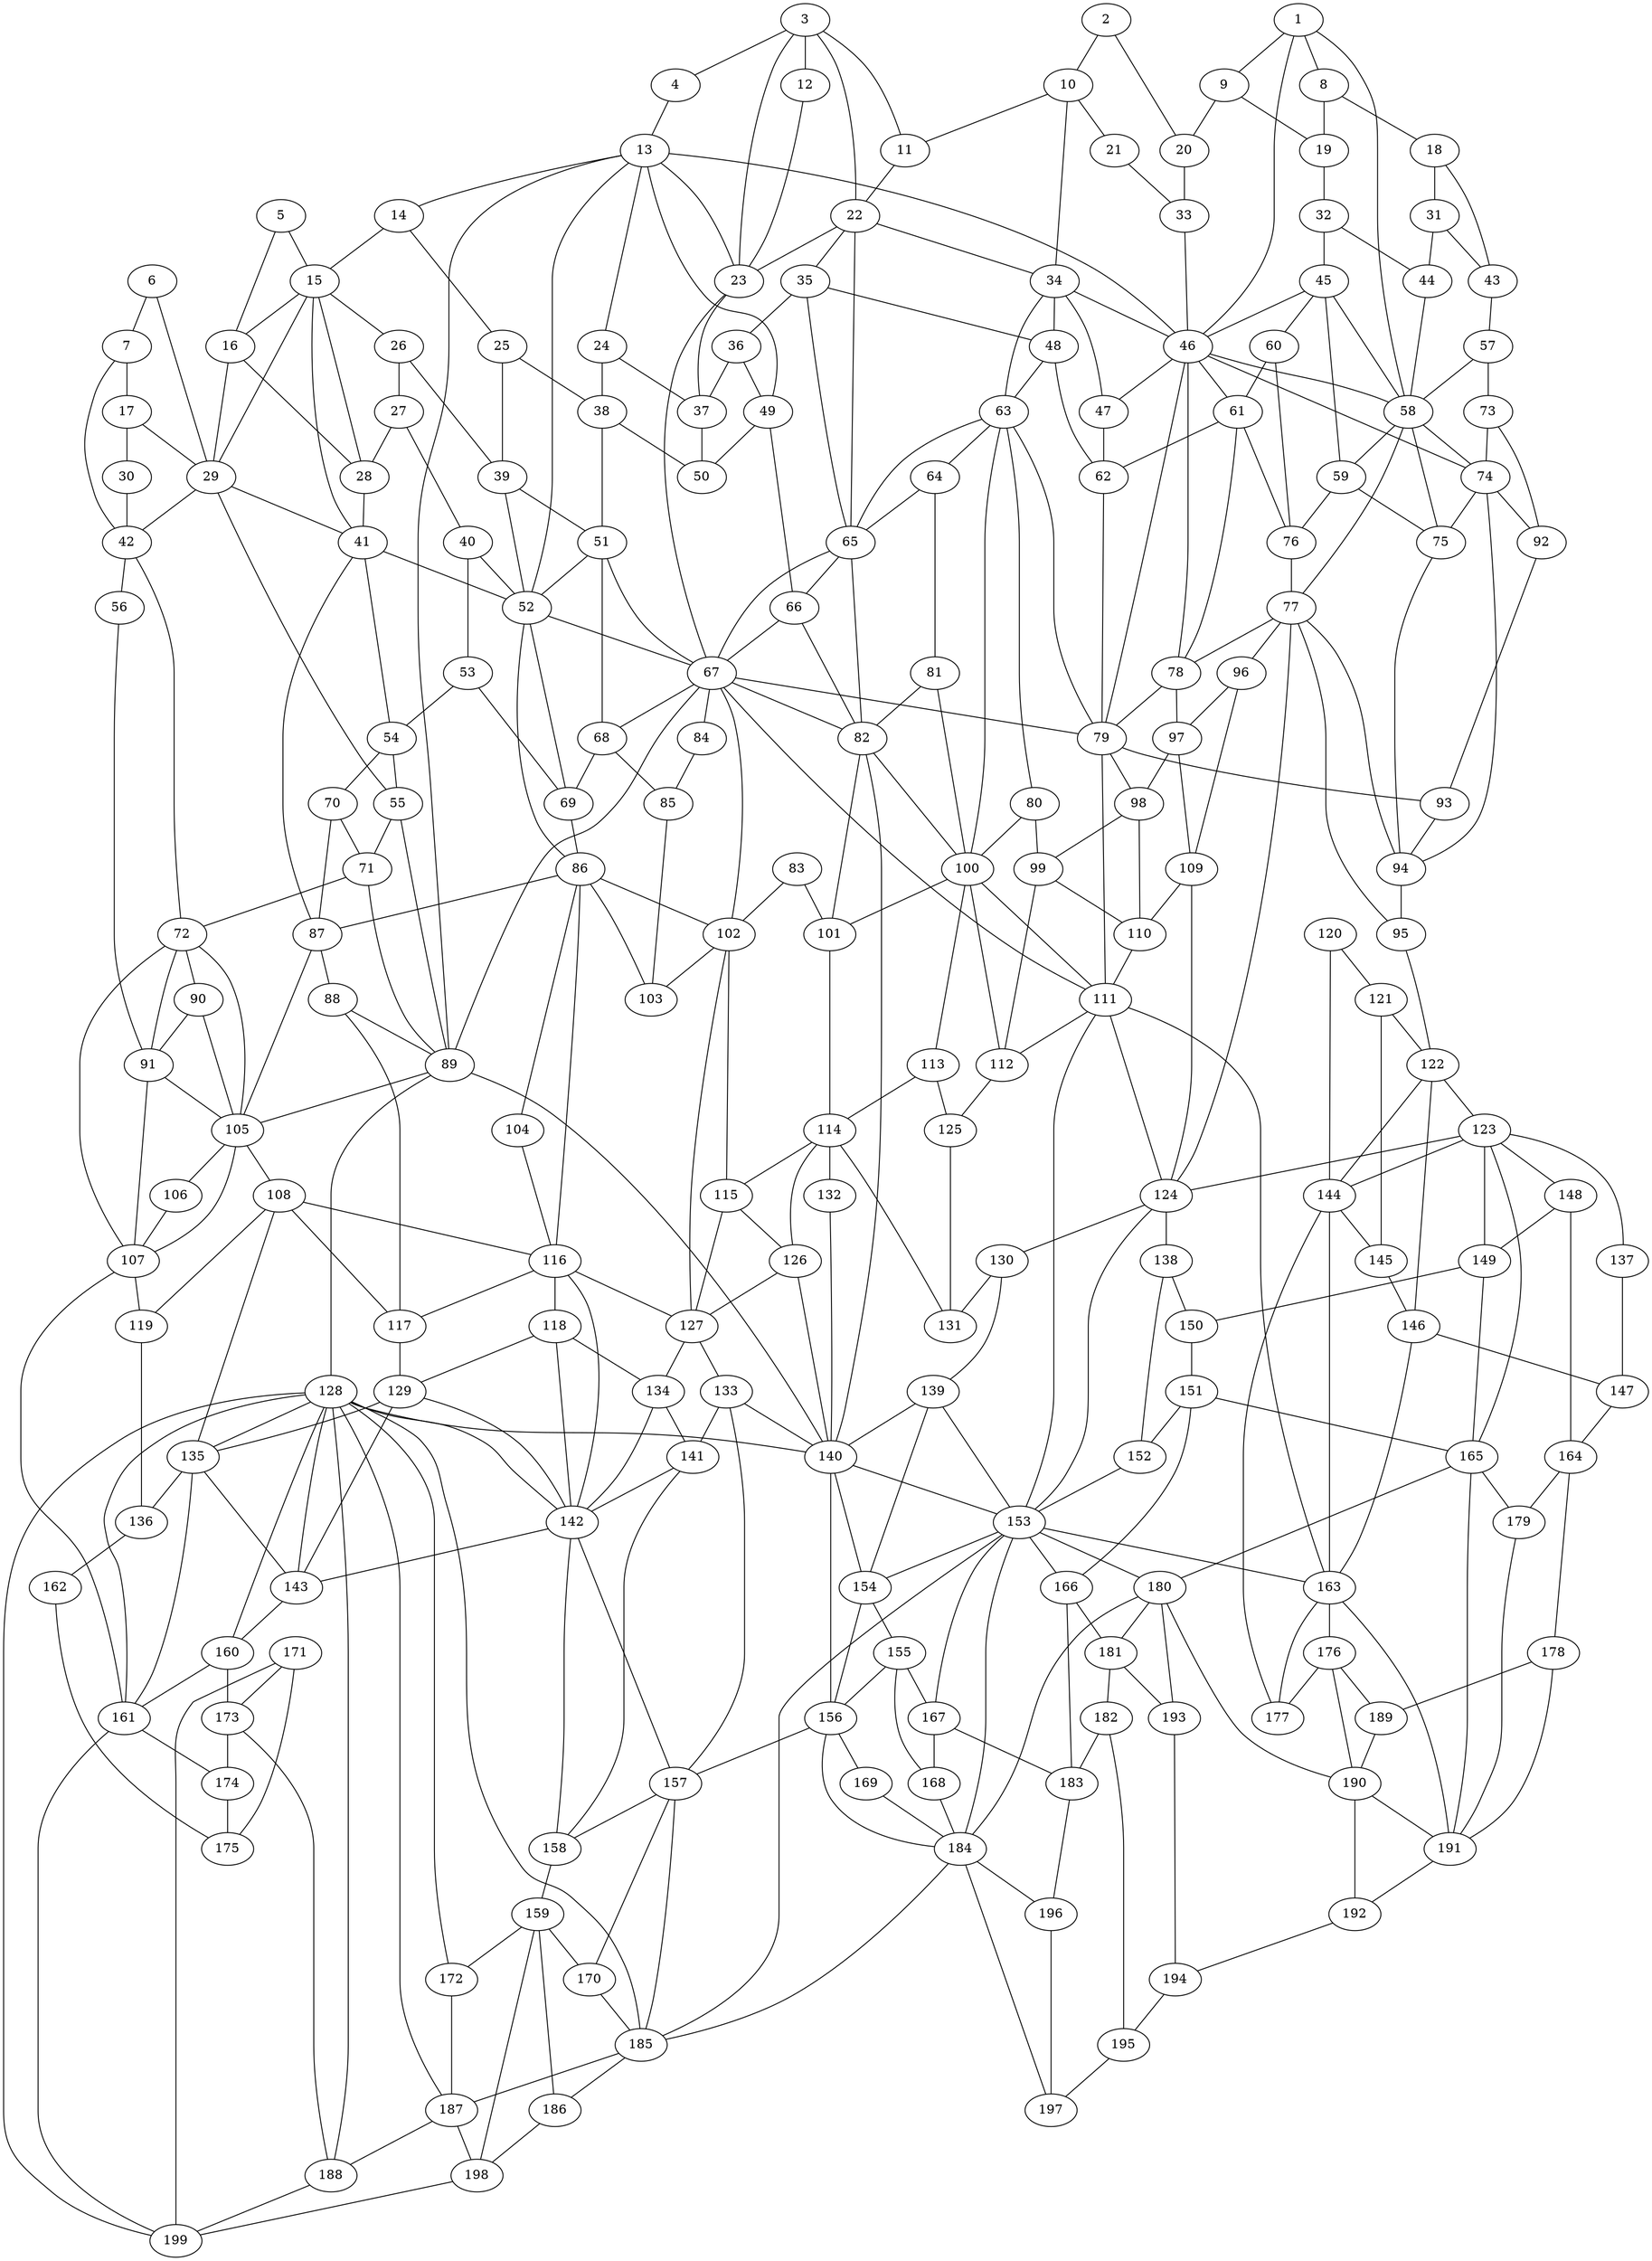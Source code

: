 graph london_graph {
1;
2;
3;
4;
5;
6;
7;
8;
9;
10;
11;
12;
13;
14;
15;
16;
17;
18;
19;
20;
21;
22;
23;
24;
25;
26;
27;
28;
29;
30;
31;
32;
33;
34;
35;
36;
37;
38;
39;
40;
41;
42;
43;
44;
45;
46;
47;
48;
49;
50;
51;
52;
53;
54;
55;
56;
57;
58;
59;
60;
61;
62;
63;
64;
65;
66;
67;
68;
69;
70;
71;
72;
73;
74;
75;
76;
77;
78;
79;
80;
81;
82;
83;
84;
85;
86;
87;
88;
89;
90;
91;
92;
93;
94;
95;
96;
97;
98;
99;
100;
101;
102;
103;
104;
105;
106;
107;
108;
109;
110;
111;
112;
113;
114;
115;
116;
117;
118;
119;
120;
121;
122;
123;
124;
125;
126;
127;
128;
129;
130;
131;
132;
133;
134;
135;
136;
137;
138;
139;
140;
141;
142;
143;
144;
145;
146;
147;
148;
149;
150;
151;
152;
153;
154;
155;
156;
157;
158;
159;
160;
161;
162;
163;
164;
165;
166;
167;
168;
169;
170;
171;
172;
173;
174;
175;
176;
177;
178;
179;
180;
181;
182;
183;
184;
185;
186;
187;
188;
189;
190;
191;
192;
193;
194;
195;
196;
197;
198;
199;
1 -- 46;
13 -- 46;
13 -- 49;
13 -- 89;
46 -- 74;
46 -- 79;
67 -- 79;
67 -- 89;
67 -- 111;
79 -- 93;
79 -- 111;
89 -- 128;
89 -- 140;
111 -- 153;
111 -- 163;
128 -- 140;
128 -- 185;
140 -- 153;
153 -- 163;
153 -- 185;
1 -- 58;
3 -- 22;
3 -- 23;
7 -- 42;
13 -- 14;
13 -- 23;
13 -- 52;
14 -- 15;
15 -- 29;
15 -- 41;
22 -- 23;
22 -- 34;
22 -- 65;
23 -- 67;
29 -- 41;
29 -- 42;
29 -- 55;
34 -- 46;
34 -- 63;
41 -- 52;
41 -- 87;
42 -- 72;
46 -- 58;
46 -- 78;
52 -- 67;
52 -- 86;
55 -- 89;
58 -- 74;
58 -- 77;
63 -- 65;
63 -- 79;
63 -- 100;
65 -- 67;
65 -- 82;
67 -- 82;
67 -- 102;
72 -- 105;
72 -- 107;
74 -- 94;
77 -- 78;
77 -- 94;
77 -- 124;
78 -- 79;
82 -- 100;
82 -- 140;
86 -- 87;
86 -- 102;
86 -- 116;
87 -- 105;
89 -- 105;
93 -- 94;
100 -- 111;
102 -- 127;
105 -- 107;
105 -- 108;
107 -- 161;
108 -- 116;
108 -- 135;
111 -- 124;
116 -- 127;
116 -- 142;
122 -- 123;
122 -- 144;
123 -- 124;
123 -- 144;
123 -- 165;
124 -- 153;
127 -- 133;
128 -- 135;
128 -- 142;
128 -- 161;
128 -- 187;
128 -- 199;
133 -- 140;
133 -- 157;
135 -- 161;
140 -- 154;
140 -- 156;
142 -- 157;
144 -- 163;
153 -- 154;
153 -- 180;
153 -- 184;
154 -- 156;
156 -- 157;
156 -- 184;
157 -- 185;
161 -- 199;
163 -- 176;
163 -- 191;
165 -- 180;
165 -- 191;
176 -- 190;
180 -- 184;
180 -- 190;
184 -- 185;
185 -- 187;
190 -- 191;
1 -- 8;
1 -- 9;
2 -- 10;
2 -- 20;
3 -- 4;
3 -- 11;
3 -- 12;
4 -- 13;
5 -- 15;
5 -- 16;
6 -- 7;
6 -- 29;
7 -- 17;
8 -- 18;
8 -- 19;
9 -- 19;
9 -- 20;
10 -- 11;
10 -- 21;
10 -- 34;
11 -- 22;
12 -- 23;
13 -- 24;
14 -- 25;
15 -- 16;
15 -- 26;
15 -- 28;
16 -- 28;
16 -- 29;
17 -- 29;
17 -- 30;
18 -- 31;
18 -- 43;
19 -- 32;
20 -- 33;
21 -- 33;
22 -- 35;
23 -- 37;
24 -- 37;
24 -- 38;
25 -- 38;
25 -- 39;
26 -- 27;
26 -- 39;
27 -- 28;
27 -- 40;
28 -- 41;
30 -- 42;
31 -- 43;
31 -- 44;
32 -- 44;
32 -- 45;
33 -- 46;
34 -- 47;
34 -- 48;
35 -- 36;
35 -- 48;
35 -- 65;
36 -- 37;
36 -- 49;
37 -- 50;
38 -- 50;
38 -- 51;
39 -- 51;
39 -- 52;
40 -- 52;
40 -- 53;
41 -- 54;
42 -- 56;
43 -- 57;
44 -- 58;
45 -- 46;
45 -- 58;
45 -- 59;
45 -- 60;
46 -- 47;
46 -- 61;
47 -- 62;
48 -- 62;
48 -- 63;
49 -- 50;
49 -- 66;
51 -- 52;
51 -- 67;
51 -- 68;
52 -- 69;
53 -- 54;
53 -- 69;
54 -- 55;
54 -- 70;
55 -- 71;
56 -- 91;
57 -- 58;
57 -- 73;
58 -- 59;
58 -- 75;
59 -- 75;
59 -- 76;
60 -- 61;
60 -- 76;
61 -- 62;
61 -- 76;
61 -- 78;
62 -- 79;
63 -- 64;
63 -- 80;
64 -- 65;
64 -- 81;
65 -- 66;
66 -- 67;
66 -- 82;
67 -- 68;
67 -- 84;
68 -- 69;
68 -- 85;
69 -- 86;
70 -- 71;
70 -- 87;
71 -- 72;
71 -- 89;
72 -- 90;
72 -- 91;
73 -- 74;
73 -- 92;
74 -- 75;
74 -- 92;
75 -- 94;
76 -- 77;
77 -- 95;
77 -- 96;
78 -- 97;
79 -- 98;
80 -- 99;
80 -- 100;
81 -- 82;
81 -- 100;
82 -- 101;
83 -- 101;
83 -- 102;
84 -- 85;
85 -- 103;
86 -- 103;
86 -- 104;
87 -- 88;
88 -- 89;
88 -- 117;
90 -- 91;
90 -- 105;
91 -- 105;
91 -- 107;
92 -- 93;
94 -- 95;
95 -- 122;
96 -- 97;
96 -- 109;
97 -- 98;
97 -- 109;
98 -- 99;
98 -- 110;
99 -- 110;
99 -- 112;
100 -- 101;
100 -- 112;
100 -- 113;
101 -- 114;
102 -- 103;
102 -- 115;
104 -- 116;
105 -- 106;
106 -- 107;
107 -- 119;
108 -- 117;
108 -- 119;
109 -- 110;
109 -- 124;
110 -- 111;
111 -- 112;
112 -- 125;
113 -- 114;
113 -- 125;
114 -- 115;
114 -- 126;
114 -- 131;
114 -- 132;
115 -- 126;
115 -- 127;
116 -- 117;
116 -- 118;
117 -- 129;
118 -- 129;
118 -- 134;
118 -- 142;
119 -- 136;
120 -- 121;
120 -- 144;
121 -- 122;
121 -- 145;
122 -- 146;
123 -- 137;
123 -- 148;
123 -- 149;
124 -- 130;
124 -- 138;
125 -- 131;
126 -- 127;
126 -- 140;
127 -- 134;
128 -- 143;
128 -- 160;
128 -- 172;
128 -- 188;
129 -- 135;
129 -- 142;
129 -- 143;
130 -- 131;
130 -- 139;
132 -- 140;
133 -- 141;
134 -- 141;
134 -- 142;
135 -- 136;
135 -- 143;
136 -- 162;
137 -- 147;
138 -- 150;
138 -- 152;
139 -- 140;
139 -- 153;
139 -- 154;
141 -- 142;
141 -- 158;
142 -- 143;
142 -- 158;
143 -- 160;
144 -- 145;
144 -- 177;
145 -- 146;
146 -- 147;
146 -- 163;
147 -- 164;
148 -- 149;
148 -- 164;
149 -- 150;
149 -- 165;
150 -- 151;
151 -- 152;
151 -- 165;
151 -- 166;
152 -- 153;
153 -- 166;
153 -- 167;
154 -- 155;
155 -- 156;
155 -- 167;
155 -- 168;
156 -- 169;
157 -- 158;
157 -- 170;
158 -- 159;
159 -- 170;
159 -- 172;
159 -- 186;
159 -- 198;
160 -- 161;
160 -- 173;
161 -- 174;
162 -- 175;
163 -- 177;
164 -- 178;
164 -- 179;
165 -- 179;
166 -- 181;
166 -- 183;
167 -- 168;
167 -- 183;
168 -- 184;
169 -- 184;
170 -- 185;
171 -- 173;
171 -- 175;
171 -- 199;
172 -- 187;
173 -- 174;
173 -- 188;
174 -- 175;
176 -- 177;
176 -- 189;
178 -- 189;
178 -- 191;
179 -- 191;
180 -- 181;
180 -- 193;
181 -- 182;
181 -- 193;
182 -- 183;
182 -- 195;
183 -- 196;
184 -- 196;
184 -- 197;
185 -- 186;
186 -- 198;
187 -- 188;
187 -- 198;
188 -- 199;
189 -- 190;
190 -- 192;
191 -- 192;
192 -- 194;
193 -- 194;
194 -- 195;
195 -- 197;
196 -- 197;
198 -- 199;
}
